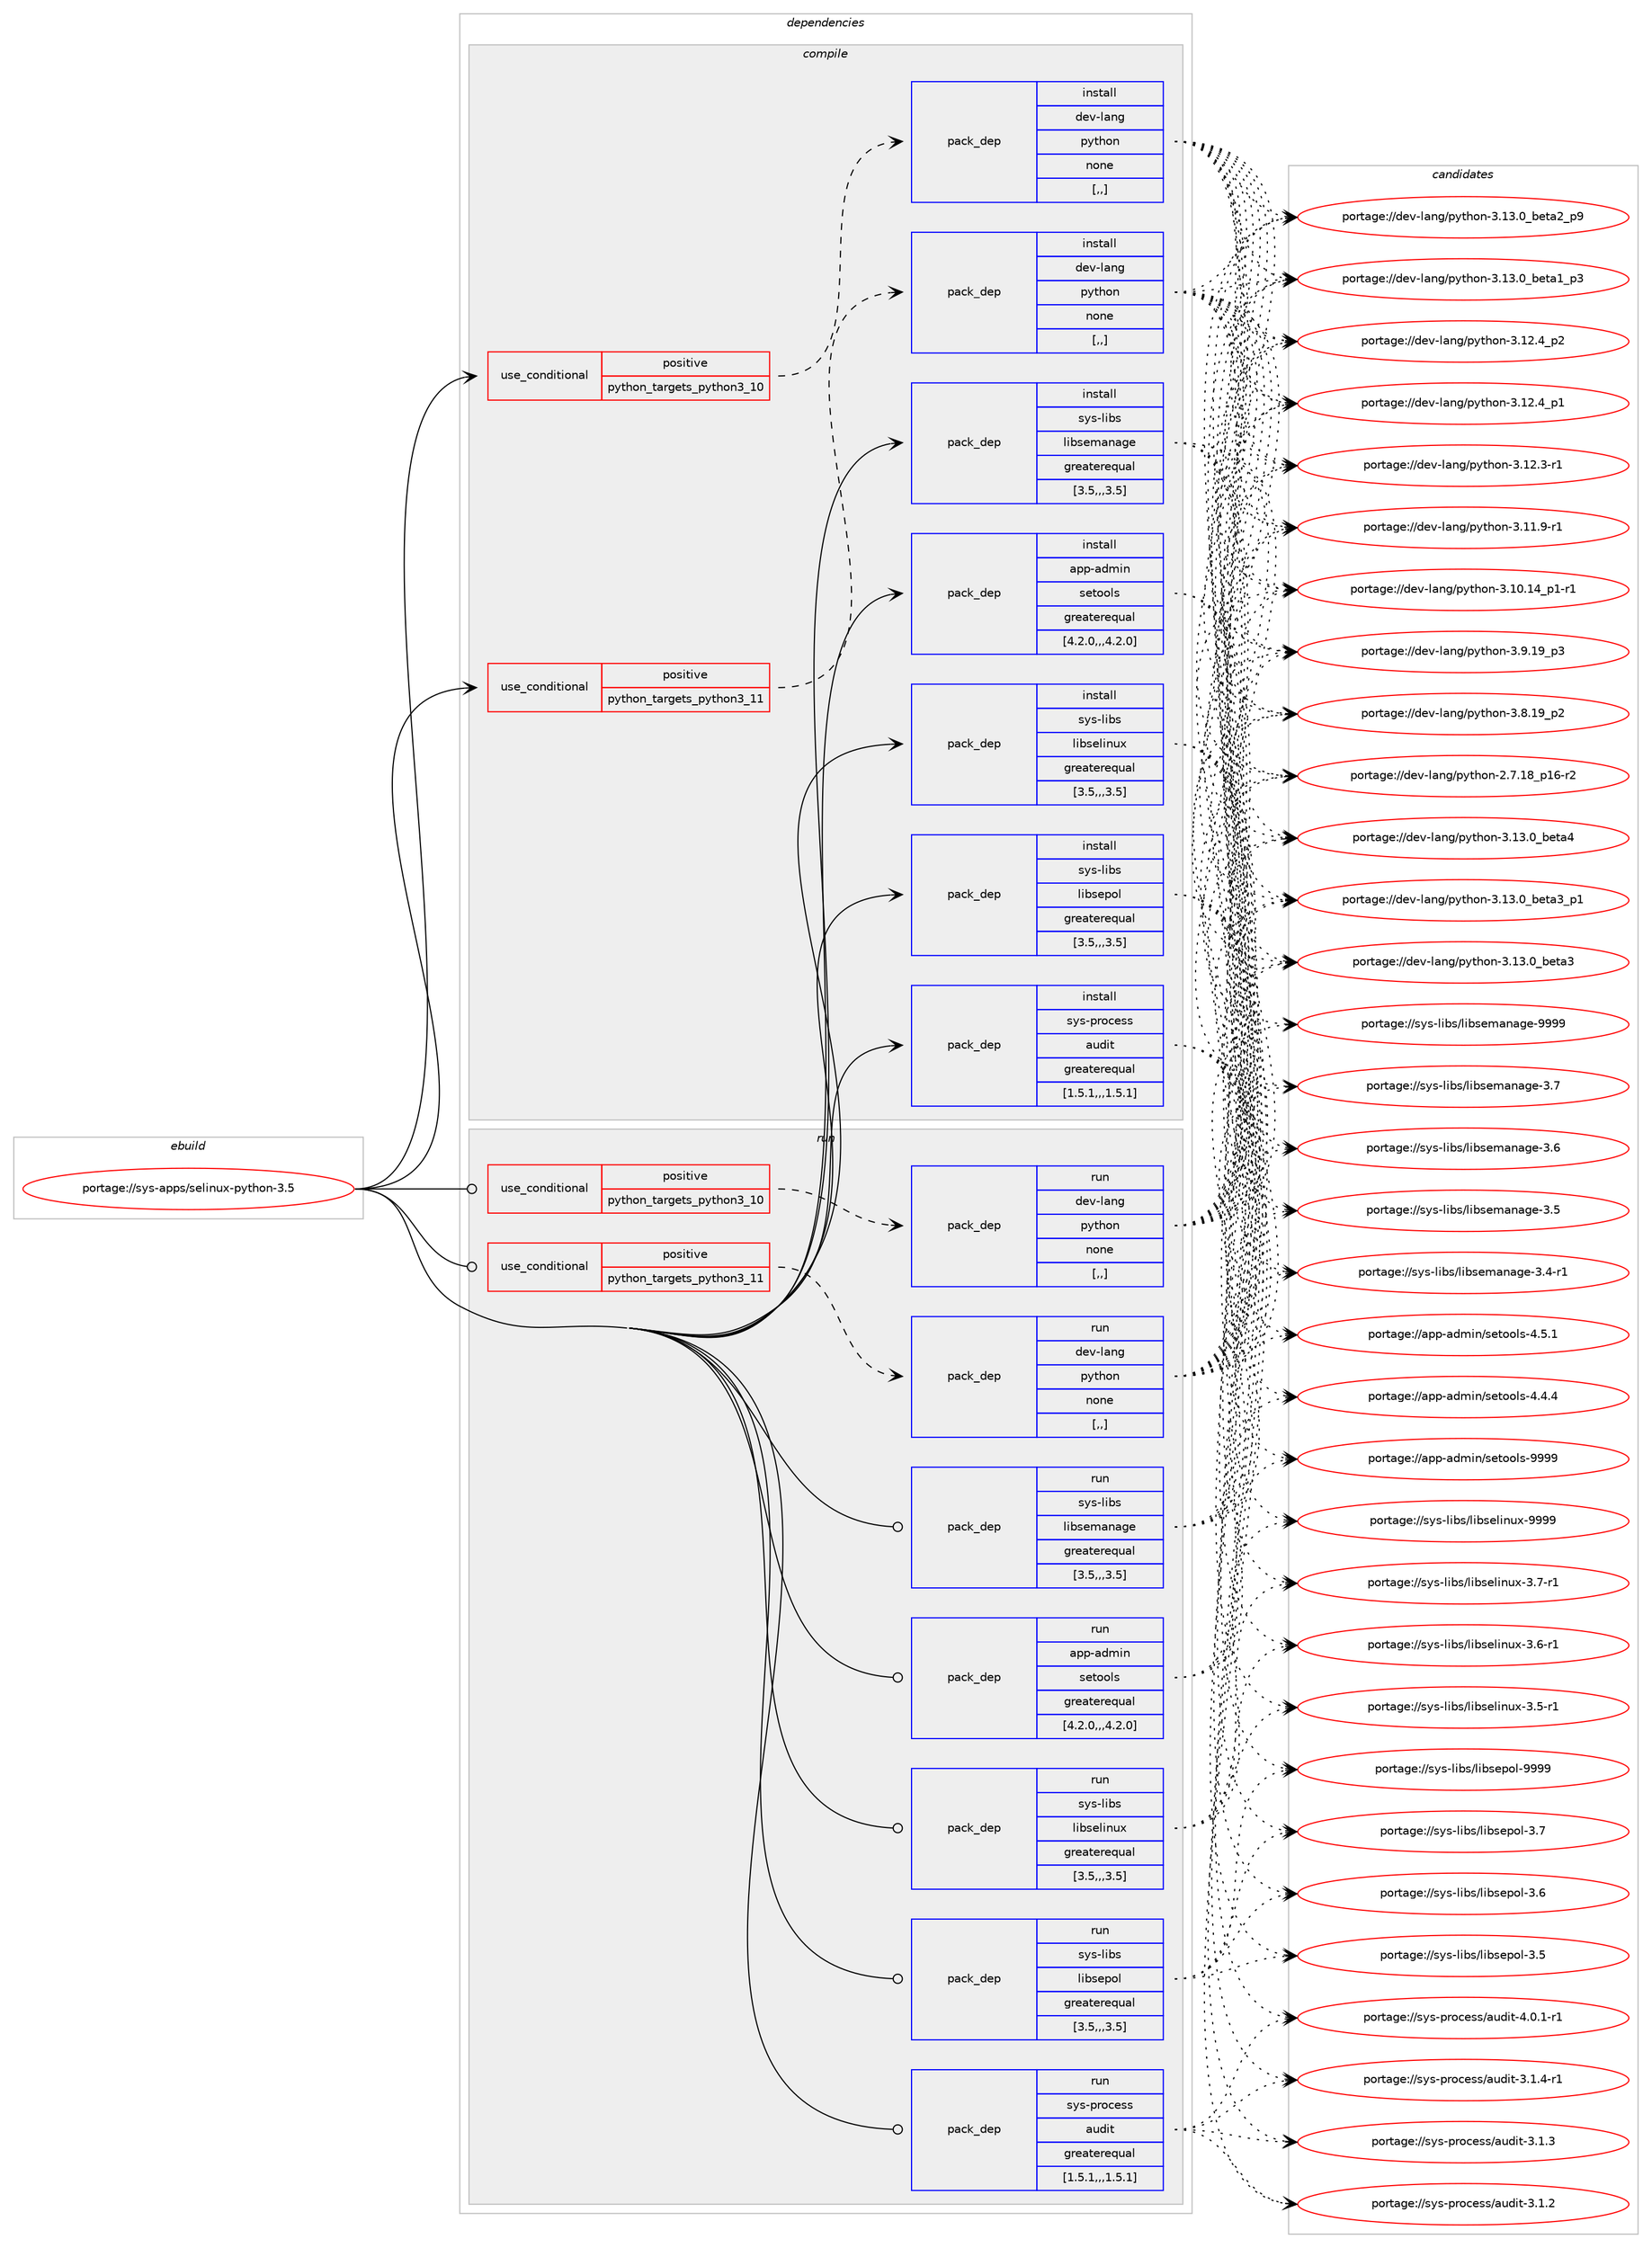 digraph prolog {

# *************
# Graph options
# *************

newrank=true;
concentrate=true;
compound=true;
graph [rankdir=LR,fontname=Helvetica,fontsize=10,ranksep=1.5];#, ranksep=2.5, nodesep=0.2];
edge  [arrowhead=vee];
node  [fontname=Helvetica,fontsize=10];

# **********
# The ebuild
# **********

subgraph cluster_leftcol {
color=gray;
label=<<i>ebuild</i>>;
id [label="portage://sys-apps/selinux-python-3.5", color=red, width=4, href="../sys-apps/selinux-python-3.5.svg"];
}

# ****************
# The dependencies
# ****************

subgraph cluster_midcol {
color=gray;
label=<<i>dependencies</i>>;
subgraph cluster_compile {
fillcolor="#eeeeee";
style=filled;
label=<<i>compile</i>>;
subgraph cond111956 {
dependency423186 [label=<<TABLE BORDER="0" CELLBORDER="1" CELLSPACING="0" CELLPADDING="4"><TR><TD ROWSPAN="3" CELLPADDING="10">use_conditional</TD></TR><TR><TD>positive</TD></TR><TR><TD>python_targets_python3_10</TD></TR></TABLE>>, shape=none, color=red];
subgraph pack308307 {
dependency423187 [label=<<TABLE BORDER="0" CELLBORDER="1" CELLSPACING="0" CELLPADDING="4" WIDTH="220"><TR><TD ROWSPAN="6" CELLPADDING="30">pack_dep</TD></TR><TR><TD WIDTH="110">install</TD></TR><TR><TD>dev-lang</TD></TR><TR><TD>python</TD></TR><TR><TD>none</TD></TR><TR><TD>[,,]</TD></TR></TABLE>>, shape=none, color=blue];
}
dependency423186:e -> dependency423187:w [weight=20,style="dashed",arrowhead="vee"];
}
id:e -> dependency423186:w [weight=20,style="solid",arrowhead="vee"];
subgraph cond111957 {
dependency423188 [label=<<TABLE BORDER="0" CELLBORDER="1" CELLSPACING="0" CELLPADDING="4"><TR><TD ROWSPAN="3" CELLPADDING="10">use_conditional</TD></TR><TR><TD>positive</TD></TR><TR><TD>python_targets_python3_11</TD></TR></TABLE>>, shape=none, color=red];
subgraph pack308308 {
dependency423189 [label=<<TABLE BORDER="0" CELLBORDER="1" CELLSPACING="0" CELLPADDING="4" WIDTH="220"><TR><TD ROWSPAN="6" CELLPADDING="30">pack_dep</TD></TR><TR><TD WIDTH="110">install</TD></TR><TR><TD>dev-lang</TD></TR><TR><TD>python</TD></TR><TR><TD>none</TD></TR><TR><TD>[,,]</TD></TR></TABLE>>, shape=none, color=blue];
}
dependency423188:e -> dependency423189:w [weight=20,style="dashed",arrowhead="vee"];
}
id:e -> dependency423188:w [weight=20,style="solid",arrowhead="vee"];
subgraph pack308309 {
dependency423190 [label=<<TABLE BORDER="0" CELLBORDER="1" CELLSPACING="0" CELLPADDING="4" WIDTH="220"><TR><TD ROWSPAN="6" CELLPADDING="30">pack_dep</TD></TR><TR><TD WIDTH="110">install</TD></TR><TR><TD>app-admin</TD></TR><TR><TD>setools</TD></TR><TR><TD>greaterequal</TD></TR><TR><TD>[4.2.0,,,4.2.0]</TD></TR></TABLE>>, shape=none, color=blue];
}
id:e -> dependency423190:w [weight=20,style="solid",arrowhead="vee"];
subgraph pack308310 {
dependency423191 [label=<<TABLE BORDER="0" CELLBORDER="1" CELLSPACING="0" CELLPADDING="4" WIDTH="220"><TR><TD ROWSPAN="6" CELLPADDING="30">pack_dep</TD></TR><TR><TD WIDTH="110">install</TD></TR><TR><TD>sys-libs</TD></TR><TR><TD>libselinux</TD></TR><TR><TD>greaterequal</TD></TR><TR><TD>[3.5,,,3.5]</TD></TR></TABLE>>, shape=none, color=blue];
}
id:e -> dependency423191:w [weight=20,style="solid",arrowhead="vee"];
subgraph pack308311 {
dependency423192 [label=<<TABLE BORDER="0" CELLBORDER="1" CELLSPACING="0" CELLPADDING="4" WIDTH="220"><TR><TD ROWSPAN="6" CELLPADDING="30">pack_dep</TD></TR><TR><TD WIDTH="110">install</TD></TR><TR><TD>sys-libs</TD></TR><TR><TD>libsemanage</TD></TR><TR><TD>greaterequal</TD></TR><TR><TD>[3.5,,,3.5]</TD></TR></TABLE>>, shape=none, color=blue];
}
id:e -> dependency423192:w [weight=20,style="solid",arrowhead="vee"];
subgraph pack308312 {
dependency423193 [label=<<TABLE BORDER="0" CELLBORDER="1" CELLSPACING="0" CELLPADDING="4" WIDTH="220"><TR><TD ROWSPAN="6" CELLPADDING="30">pack_dep</TD></TR><TR><TD WIDTH="110">install</TD></TR><TR><TD>sys-libs</TD></TR><TR><TD>libsepol</TD></TR><TR><TD>greaterequal</TD></TR><TR><TD>[3.5,,,3.5]</TD></TR></TABLE>>, shape=none, color=blue];
}
id:e -> dependency423193:w [weight=20,style="solid",arrowhead="vee"];
subgraph pack308313 {
dependency423194 [label=<<TABLE BORDER="0" CELLBORDER="1" CELLSPACING="0" CELLPADDING="4" WIDTH="220"><TR><TD ROWSPAN="6" CELLPADDING="30">pack_dep</TD></TR><TR><TD WIDTH="110">install</TD></TR><TR><TD>sys-process</TD></TR><TR><TD>audit</TD></TR><TR><TD>greaterequal</TD></TR><TR><TD>[1.5.1,,,1.5.1]</TD></TR></TABLE>>, shape=none, color=blue];
}
id:e -> dependency423194:w [weight=20,style="solid",arrowhead="vee"];
}
subgraph cluster_compileandrun {
fillcolor="#eeeeee";
style=filled;
label=<<i>compile and run</i>>;
}
subgraph cluster_run {
fillcolor="#eeeeee";
style=filled;
label=<<i>run</i>>;
subgraph cond111958 {
dependency423195 [label=<<TABLE BORDER="0" CELLBORDER="1" CELLSPACING="0" CELLPADDING="4"><TR><TD ROWSPAN="3" CELLPADDING="10">use_conditional</TD></TR><TR><TD>positive</TD></TR><TR><TD>python_targets_python3_10</TD></TR></TABLE>>, shape=none, color=red];
subgraph pack308314 {
dependency423196 [label=<<TABLE BORDER="0" CELLBORDER="1" CELLSPACING="0" CELLPADDING="4" WIDTH="220"><TR><TD ROWSPAN="6" CELLPADDING="30">pack_dep</TD></TR><TR><TD WIDTH="110">run</TD></TR><TR><TD>dev-lang</TD></TR><TR><TD>python</TD></TR><TR><TD>none</TD></TR><TR><TD>[,,]</TD></TR></TABLE>>, shape=none, color=blue];
}
dependency423195:e -> dependency423196:w [weight=20,style="dashed",arrowhead="vee"];
}
id:e -> dependency423195:w [weight=20,style="solid",arrowhead="odot"];
subgraph cond111959 {
dependency423197 [label=<<TABLE BORDER="0" CELLBORDER="1" CELLSPACING="0" CELLPADDING="4"><TR><TD ROWSPAN="3" CELLPADDING="10">use_conditional</TD></TR><TR><TD>positive</TD></TR><TR><TD>python_targets_python3_11</TD></TR></TABLE>>, shape=none, color=red];
subgraph pack308315 {
dependency423198 [label=<<TABLE BORDER="0" CELLBORDER="1" CELLSPACING="0" CELLPADDING="4" WIDTH="220"><TR><TD ROWSPAN="6" CELLPADDING="30">pack_dep</TD></TR><TR><TD WIDTH="110">run</TD></TR><TR><TD>dev-lang</TD></TR><TR><TD>python</TD></TR><TR><TD>none</TD></TR><TR><TD>[,,]</TD></TR></TABLE>>, shape=none, color=blue];
}
dependency423197:e -> dependency423198:w [weight=20,style="dashed",arrowhead="vee"];
}
id:e -> dependency423197:w [weight=20,style="solid",arrowhead="odot"];
subgraph pack308316 {
dependency423199 [label=<<TABLE BORDER="0" CELLBORDER="1" CELLSPACING="0" CELLPADDING="4" WIDTH="220"><TR><TD ROWSPAN="6" CELLPADDING="30">pack_dep</TD></TR><TR><TD WIDTH="110">run</TD></TR><TR><TD>app-admin</TD></TR><TR><TD>setools</TD></TR><TR><TD>greaterequal</TD></TR><TR><TD>[4.2.0,,,4.2.0]</TD></TR></TABLE>>, shape=none, color=blue];
}
id:e -> dependency423199:w [weight=20,style="solid",arrowhead="odot"];
subgraph pack308317 {
dependency423200 [label=<<TABLE BORDER="0" CELLBORDER="1" CELLSPACING="0" CELLPADDING="4" WIDTH="220"><TR><TD ROWSPAN="6" CELLPADDING="30">pack_dep</TD></TR><TR><TD WIDTH="110">run</TD></TR><TR><TD>sys-libs</TD></TR><TR><TD>libselinux</TD></TR><TR><TD>greaterequal</TD></TR><TR><TD>[3.5,,,3.5]</TD></TR></TABLE>>, shape=none, color=blue];
}
id:e -> dependency423200:w [weight=20,style="solid",arrowhead="odot"];
subgraph pack308318 {
dependency423201 [label=<<TABLE BORDER="0" CELLBORDER="1" CELLSPACING="0" CELLPADDING="4" WIDTH="220"><TR><TD ROWSPAN="6" CELLPADDING="30">pack_dep</TD></TR><TR><TD WIDTH="110">run</TD></TR><TR><TD>sys-libs</TD></TR><TR><TD>libsemanage</TD></TR><TR><TD>greaterequal</TD></TR><TR><TD>[3.5,,,3.5]</TD></TR></TABLE>>, shape=none, color=blue];
}
id:e -> dependency423201:w [weight=20,style="solid",arrowhead="odot"];
subgraph pack308319 {
dependency423202 [label=<<TABLE BORDER="0" CELLBORDER="1" CELLSPACING="0" CELLPADDING="4" WIDTH="220"><TR><TD ROWSPAN="6" CELLPADDING="30">pack_dep</TD></TR><TR><TD WIDTH="110">run</TD></TR><TR><TD>sys-libs</TD></TR><TR><TD>libsepol</TD></TR><TR><TD>greaterequal</TD></TR><TR><TD>[3.5,,,3.5]</TD></TR></TABLE>>, shape=none, color=blue];
}
id:e -> dependency423202:w [weight=20,style="solid",arrowhead="odot"];
subgraph pack308320 {
dependency423203 [label=<<TABLE BORDER="0" CELLBORDER="1" CELLSPACING="0" CELLPADDING="4" WIDTH="220"><TR><TD ROWSPAN="6" CELLPADDING="30">pack_dep</TD></TR><TR><TD WIDTH="110">run</TD></TR><TR><TD>sys-process</TD></TR><TR><TD>audit</TD></TR><TR><TD>greaterequal</TD></TR><TR><TD>[1.5.1,,,1.5.1]</TD></TR></TABLE>>, shape=none, color=blue];
}
id:e -> dependency423203:w [weight=20,style="solid",arrowhead="odot"];
}
}

# **************
# The candidates
# **************

subgraph cluster_choices {
rank=same;
color=gray;
label=<<i>candidates</i>>;

subgraph choice308307 {
color=black;
nodesep=1;
choice1001011184510897110103471121211161041111104551464951464895981011169752 [label="portage://dev-lang/python-3.13.0_beta4", color=red, width=4,href="../dev-lang/python-3.13.0_beta4.svg"];
choice10010111845108971101034711212111610411111045514649514648959810111697519511249 [label="portage://dev-lang/python-3.13.0_beta3_p1", color=red, width=4,href="../dev-lang/python-3.13.0_beta3_p1.svg"];
choice1001011184510897110103471121211161041111104551464951464895981011169751 [label="portage://dev-lang/python-3.13.0_beta3", color=red, width=4,href="../dev-lang/python-3.13.0_beta3.svg"];
choice10010111845108971101034711212111610411111045514649514648959810111697509511257 [label="portage://dev-lang/python-3.13.0_beta2_p9", color=red, width=4,href="../dev-lang/python-3.13.0_beta2_p9.svg"];
choice10010111845108971101034711212111610411111045514649514648959810111697499511251 [label="portage://dev-lang/python-3.13.0_beta1_p3", color=red, width=4,href="../dev-lang/python-3.13.0_beta1_p3.svg"];
choice100101118451089711010347112121116104111110455146495046529511250 [label="portage://dev-lang/python-3.12.4_p2", color=red, width=4,href="../dev-lang/python-3.12.4_p2.svg"];
choice100101118451089711010347112121116104111110455146495046529511249 [label="portage://dev-lang/python-3.12.4_p1", color=red, width=4,href="../dev-lang/python-3.12.4_p1.svg"];
choice100101118451089711010347112121116104111110455146495046514511449 [label="portage://dev-lang/python-3.12.3-r1", color=red, width=4,href="../dev-lang/python-3.12.3-r1.svg"];
choice100101118451089711010347112121116104111110455146494946574511449 [label="portage://dev-lang/python-3.11.9-r1", color=red, width=4,href="../dev-lang/python-3.11.9-r1.svg"];
choice100101118451089711010347112121116104111110455146494846495295112494511449 [label="portage://dev-lang/python-3.10.14_p1-r1", color=red, width=4,href="../dev-lang/python-3.10.14_p1-r1.svg"];
choice100101118451089711010347112121116104111110455146574649579511251 [label="portage://dev-lang/python-3.9.19_p3", color=red, width=4,href="../dev-lang/python-3.9.19_p3.svg"];
choice100101118451089711010347112121116104111110455146564649579511250 [label="portage://dev-lang/python-3.8.19_p2", color=red, width=4,href="../dev-lang/python-3.8.19_p2.svg"];
choice100101118451089711010347112121116104111110455046554649569511249544511450 [label="portage://dev-lang/python-2.7.18_p16-r2", color=red, width=4,href="../dev-lang/python-2.7.18_p16-r2.svg"];
dependency423187:e -> choice1001011184510897110103471121211161041111104551464951464895981011169752:w [style=dotted,weight="100"];
dependency423187:e -> choice10010111845108971101034711212111610411111045514649514648959810111697519511249:w [style=dotted,weight="100"];
dependency423187:e -> choice1001011184510897110103471121211161041111104551464951464895981011169751:w [style=dotted,weight="100"];
dependency423187:e -> choice10010111845108971101034711212111610411111045514649514648959810111697509511257:w [style=dotted,weight="100"];
dependency423187:e -> choice10010111845108971101034711212111610411111045514649514648959810111697499511251:w [style=dotted,weight="100"];
dependency423187:e -> choice100101118451089711010347112121116104111110455146495046529511250:w [style=dotted,weight="100"];
dependency423187:e -> choice100101118451089711010347112121116104111110455146495046529511249:w [style=dotted,weight="100"];
dependency423187:e -> choice100101118451089711010347112121116104111110455146495046514511449:w [style=dotted,weight="100"];
dependency423187:e -> choice100101118451089711010347112121116104111110455146494946574511449:w [style=dotted,weight="100"];
dependency423187:e -> choice100101118451089711010347112121116104111110455146494846495295112494511449:w [style=dotted,weight="100"];
dependency423187:e -> choice100101118451089711010347112121116104111110455146574649579511251:w [style=dotted,weight="100"];
dependency423187:e -> choice100101118451089711010347112121116104111110455146564649579511250:w [style=dotted,weight="100"];
dependency423187:e -> choice100101118451089711010347112121116104111110455046554649569511249544511450:w [style=dotted,weight="100"];
}
subgraph choice308308 {
color=black;
nodesep=1;
choice1001011184510897110103471121211161041111104551464951464895981011169752 [label="portage://dev-lang/python-3.13.0_beta4", color=red, width=4,href="../dev-lang/python-3.13.0_beta4.svg"];
choice10010111845108971101034711212111610411111045514649514648959810111697519511249 [label="portage://dev-lang/python-3.13.0_beta3_p1", color=red, width=4,href="../dev-lang/python-3.13.0_beta3_p1.svg"];
choice1001011184510897110103471121211161041111104551464951464895981011169751 [label="portage://dev-lang/python-3.13.0_beta3", color=red, width=4,href="../dev-lang/python-3.13.0_beta3.svg"];
choice10010111845108971101034711212111610411111045514649514648959810111697509511257 [label="portage://dev-lang/python-3.13.0_beta2_p9", color=red, width=4,href="../dev-lang/python-3.13.0_beta2_p9.svg"];
choice10010111845108971101034711212111610411111045514649514648959810111697499511251 [label="portage://dev-lang/python-3.13.0_beta1_p3", color=red, width=4,href="../dev-lang/python-3.13.0_beta1_p3.svg"];
choice100101118451089711010347112121116104111110455146495046529511250 [label="portage://dev-lang/python-3.12.4_p2", color=red, width=4,href="../dev-lang/python-3.12.4_p2.svg"];
choice100101118451089711010347112121116104111110455146495046529511249 [label="portage://dev-lang/python-3.12.4_p1", color=red, width=4,href="../dev-lang/python-3.12.4_p1.svg"];
choice100101118451089711010347112121116104111110455146495046514511449 [label="portage://dev-lang/python-3.12.3-r1", color=red, width=4,href="../dev-lang/python-3.12.3-r1.svg"];
choice100101118451089711010347112121116104111110455146494946574511449 [label="portage://dev-lang/python-3.11.9-r1", color=red, width=4,href="../dev-lang/python-3.11.9-r1.svg"];
choice100101118451089711010347112121116104111110455146494846495295112494511449 [label="portage://dev-lang/python-3.10.14_p1-r1", color=red, width=4,href="../dev-lang/python-3.10.14_p1-r1.svg"];
choice100101118451089711010347112121116104111110455146574649579511251 [label="portage://dev-lang/python-3.9.19_p3", color=red, width=4,href="../dev-lang/python-3.9.19_p3.svg"];
choice100101118451089711010347112121116104111110455146564649579511250 [label="portage://dev-lang/python-3.8.19_p2", color=red, width=4,href="../dev-lang/python-3.8.19_p2.svg"];
choice100101118451089711010347112121116104111110455046554649569511249544511450 [label="portage://dev-lang/python-2.7.18_p16-r2", color=red, width=4,href="../dev-lang/python-2.7.18_p16-r2.svg"];
dependency423189:e -> choice1001011184510897110103471121211161041111104551464951464895981011169752:w [style=dotted,weight="100"];
dependency423189:e -> choice10010111845108971101034711212111610411111045514649514648959810111697519511249:w [style=dotted,weight="100"];
dependency423189:e -> choice1001011184510897110103471121211161041111104551464951464895981011169751:w [style=dotted,weight="100"];
dependency423189:e -> choice10010111845108971101034711212111610411111045514649514648959810111697509511257:w [style=dotted,weight="100"];
dependency423189:e -> choice10010111845108971101034711212111610411111045514649514648959810111697499511251:w [style=dotted,weight="100"];
dependency423189:e -> choice100101118451089711010347112121116104111110455146495046529511250:w [style=dotted,weight="100"];
dependency423189:e -> choice100101118451089711010347112121116104111110455146495046529511249:w [style=dotted,weight="100"];
dependency423189:e -> choice100101118451089711010347112121116104111110455146495046514511449:w [style=dotted,weight="100"];
dependency423189:e -> choice100101118451089711010347112121116104111110455146494946574511449:w [style=dotted,weight="100"];
dependency423189:e -> choice100101118451089711010347112121116104111110455146494846495295112494511449:w [style=dotted,weight="100"];
dependency423189:e -> choice100101118451089711010347112121116104111110455146574649579511251:w [style=dotted,weight="100"];
dependency423189:e -> choice100101118451089711010347112121116104111110455146564649579511250:w [style=dotted,weight="100"];
dependency423189:e -> choice100101118451089711010347112121116104111110455046554649569511249544511450:w [style=dotted,weight="100"];
}
subgraph choice308309 {
color=black;
nodesep=1;
choice971121124597100109105110471151011161111111081154557575757 [label="portage://app-admin/setools-9999", color=red, width=4,href="../app-admin/setools-9999.svg"];
choice97112112459710010910511047115101116111111108115455246534649 [label="portage://app-admin/setools-4.5.1", color=red, width=4,href="../app-admin/setools-4.5.1.svg"];
choice97112112459710010910511047115101116111111108115455246524652 [label="portage://app-admin/setools-4.4.4", color=red, width=4,href="../app-admin/setools-4.4.4.svg"];
dependency423190:e -> choice971121124597100109105110471151011161111111081154557575757:w [style=dotted,weight="100"];
dependency423190:e -> choice97112112459710010910511047115101116111111108115455246534649:w [style=dotted,weight="100"];
dependency423190:e -> choice97112112459710010910511047115101116111111108115455246524652:w [style=dotted,weight="100"];
}
subgraph choice308310 {
color=black;
nodesep=1;
choice115121115451081059811547108105981151011081051101171204557575757 [label="portage://sys-libs/libselinux-9999", color=red, width=4,href="../sys-libs/libselinux-9999.svg"];
choice11512111545108105981154710810598115101108105110117120455146554511449 [label="portage://sys-libs/libselinux-3.7-r1", color=red, width=4,href="../sys-libs/libselinux-3.7-r1.svg"];
choice11512111545108105981154710810598115101108105110117120455146544511449 [label="portage://sys-libs/libselinux-3.6-r1", color=red, width=4,href="../sys-libs/libselinux-3.6-r1.svg"];
choice11512111545108105981154710810598115101108105110117120455146534511449 [label="portage://sys-libs/libselinux-3.5-r1", color=red, width=4,href="../sys-libs/libselinux-3.5-r1.svg"];
dependency423191:e -> choice115121115451081059811547108105981151011081051101171204557575757:w [style=dotted,weight="100"];
dependency423191:e -> choice11512111545108105981154710810598115101108105110117120455146554511449:w [style=dotted,weight="100"];
dependency423191:e -> choice11512111545108105981154710810598115101108105110117120455146544511449:w [style=dotted,weight="100"];
dependency423191:e -> choice11512111545108105981154710810598115101108105110117120455146534511449:w [style=dotted,weight="100"];
}
subgraph choice308311 {
color=black;
nodesep=1;
choice1151211154510810598115471081059811510110997110971031014557575757 [label="portage://sys-libs/libsemanage-9999", color=red, width=4,href="../sys-libs/libsemanage-9999.svg"];
choice11512111545108105981154710810598115101109971109710310145514655 [label="portage://sys-libs/libsemanage-3.7", color=red, width=4,href="../sys-libs/libsemanage-3.7.svg"];
choice11512111545108105981154710810598115101109971109710310145514654 [label="portage://sys-libs/libsemanage-3.6", color=red, width=4,href="../sys-libs/libsemanage-3.6.svg"];
choice11512111545108105981154710810598115101109971109710310145514653 [label="portage://sys-libs/libsemanage-3.5", color=red, width=4,href="../sys-libs/libsemanage-3.5.svg"];
choice115121115451081059811547108105981151011099711097103101455146524511449 [label="portage://sys-libs/libsemanage-3.4-r1", color=red, width=4,href="../sys-libs/libsemanage-3.4-r1.svg"];
dependency423192:e -> choice1151211154510810598115471081059811510110997110971031014557575757:w [style=dotted,weight="100"];
dependency423192:e -> choice11512111545108105981154710810598115101109971109710310145514655:w [style=dotted,weight="100"];
dependency423192:e -> choice11512111545108105981154710810598115101109971109710310145514654:w [style=dotted,weight="100"];
dependency423192:e -> choice11512111545108105981154710810598115101109971109710310145514653:w [style=dotted,weight="100"];
dependency423192:e -> choice115121115451081059811547108105981151011099711097103101455146524511449:w [style=dotted,weight="100"];
}
subgraph choice308312 {
color=black;
nodesep=1;
choice115121115451081059811547108105981151011121111084557575757 [label="portage://sys-libs/libsepol-9999", color=red, width=4,href="../sys-libs/libsepol-9999.svg"];
choice1151211154510810598115471081059811510111211110845514655 [label="portage://sys-libs/libsepol-3.7", color=red, width=4,href="../sys-libs/libsepol-3.7.svg"];
choice1151211154510810598115471081059811510111211110845514654 [label="portage://sys-libs/libsepol-3.6", color=red, width=4,href="../sys-libs/libsepol-3.6.svg"];
choice1151211154510810598115471081059811510111211110845514653 [label="portage://sys-libs/libsepol-3.5", color=red, width=4,href="../sys-libs/libsepol-3.5.svg"];
dependency423193:e -> choice115121115451081059811547108105981151011121111084557575757:w [style=dotted,weight="100"];
dependency423193:e -> choice1151211154510810598115471081059811510111211110845514655:w [style=dotted,weight="100"];
dependency423193:e -> choice1151211154510810598115471081059811510111211110845514654:w [style=dotted,weight="100"];
dependency423193:e -> choice1151211154510810598115471081059811510111211110845514653:w [style=dotted,weight="100"];
}
subgraph choice308313 {
color=black;
nodesep=1;
choice115121115451121141119910111511547971171001051164552464846494511449 [label="portage://sys-process/audit-4.0.1-r1", color=red, width=4,href="../sys-process/audit-4.0.1-r1.svg"];
choice115121115451121141119910111511547971171001051164551464946524511449 [label="portage://sys-process/audit-3.1.4-r1", color=red, width=4,href="../sys-process/audit-3.1.4-r1.svg"];
choice11512111545112114111991011151154797117100105116455146494651 [label="portage://sys-process/audit-3.1.3", color=red, width=4,href="../sys-process/audit-3.1.3.svg"];
choice11512111545112114111991011151154797117100105116455146494650 [label="portage://sys-process/audit-3.1.2", color=red, width=4,href="../sys-process/audit-3.1.2.svg"];
dependency423194:e -> choice115121115451121141119910111511547971171001051164552464846494511449:w [style=dotted,weight="100"];
dependency423194:e -> choice115121115451121141119910111511547971171001051164551464946524511449:w [style=dotted,weight="100"];
dependency423194:e -> choice11512111545112114111991011151154797117100105116455146494651:w [style=dotted,weight="100"];
dependency423194:e -> choice11512111545112114111991011151154797117100105116455146494650:w [style=dotted,weight="100"];
}
subgraph choice308314 {
color=black;
nodesep=1;
choice1001011184510897110103471121211161041111104551464951464895981011169752 [label="portage://dev-lang/python-3.13.0_beta4", color=red, width=4,href="../dev-lang/python-3.13.0_beta4.svg"];
choice10010111845108971101034711212111610411111045514649514648959810111697519511249 [label="portage://dev-lang/python-3.13.0_beta3_p1", color=red, width=4,href="../dev-lang/python-3.13.0_beta3_p1.svg"];
choice1001011184510897110103471121211161041111104551464951464895981011169751 [label="portage://dev-lang/python-3.13.0_beta3", color=red, width=4,href="../dev-lang/python-3.13.0_beta3.svg"];
choice10010111845108971101034711212111610411111045514649514648959810111697509511257 [label="portage://dev-lang/python-3.13.0_beta2_p9", color=red, width=4,href="../dev-lang/python-3.13.0_beta2_p9.svg"];
choice10010111845108971101034711212111610411111045514649514648959810111697499511251 [label="portage://dev-lang/python-3.13.0_beta1_p3", color=red, width=4,href="../dev-lang/python-3.13.0_beta1_p3.svg"];
choice100101118451089711010347112121116104111110455146495046529511250 [label="portage://dev-lang/python-3.12.4_p2", color=red, width=4,href="../dev-lang/python-3.12.4_p2.svg"];
choice100101118451089711010347112121116104111110455146495046529511249 [label="portage://dev-lang/python-3.12.4_p1", color=red, width=4,href="../dev-lang/python-3.12.4_p1.svg"];
choice100101118451089711010347112121116104111110455146495046514511449 [label="portage://dev-lang/python-3.12.3-r1", color=red, width=4,href="../dev-lang/python-3.12.3-r1.svg"];
choice100101118451089711010347112121116104111110455146494946574511449 [label="portage://dev-lang/python-3.11.9-r1", color=red, width=4,href="../dev-lang/python-3.11.9-r1.svg"];
choice100101118451089711010347112121116104111110455146494846495295112494511449 [label="portage://dev-lang/python-3.10.14_p1-r1", color=red, width=4,href="../dev-lang/python-3.10.14_p1-r1.svg"];
choice100101118451089711010347112121116104111110455146574649579511251 [label="portage://dev-lang/python-3.9.19_p3", color=red, width=4,href="../dev-lang/python-3.9.19_p3.svg"];
choice100101118451089711010347112121116104111110455146564649579511250 [label="portage://dev-lang/python-3.8.19_p2", color=red, width=4,href="../dev-lang/python-3.8.19_p2.svg"];
choice100101118451089711010347112121116104111110455046554649569511249544511450 [label="portage://dev-lang/python-2.7.18_p16-r2", color=red, width=4,href="../dev-lang/python-2.7.18_p16-r2.svg"];
dependency423196:e -> choice1001011184510897110103471121211161041111104551464951464895981011169752:w [style=dotted,weight="100"];
dependency423196:e -> choice10010111845108971101034711212111610411111045514649514648959810111697519511249:w [style=dotted,weight="100"];
dependency423196:e -> choice1001011184510897110103471121211161041111104551464951464895981011169751:w [style=dotted,weight="100"];
dependency423196:e -> choice10010111845108971101034711212111610411111045514649514648959810111697509511257:w [style=dotted,weight="100"];
dependency423196:e -> choice10010111845108971101034711212111610411111045514649514648959810111697499511251:w [style=dotted,weight="100"];
dependency423196:e -> choice100101118451089711010347112121116104111110455146495046529511250:w [style=dotted,weight="100"];
dependency423196:e -> choice100101118451089711010347112121116104111110455146495046529511249:w [style=dotted,weight="100"];
dependency423196:e -> choice100101118451089711010347112121116104111110455146495046514511449:w [style=dotted,weight="100"];
dependency423196:e -> choice100101118451089711010347112121116104111110455146494946574511449:w [style=dotted,weight="100"];
dependency423196:e -> choice100101118451089711010347112121116104111110455146494846495295112494511449:w [style=dotted,weight="100"];
dependency423196:e -> choice100101118451089711010347112121116104111110455146574649579511251:w [style=dotted,weight="100"];
dependency423196:e -> choice100101118451089711010347112121116104111110455146564649579511250:w [style=dotted,weight="100"];
dependency423196:e -> choice100101118451089711010347112121116104111110455046554649569511249544511450:w [style=dotted,weight="100"];
}
subgraph choice308315 {
color=black;
nodesep=1;
choice1001011184510897110103471121211161041111104551464951464895981011169752 [label="portage://dev-lang/python-3.13.0_beta4", color=red, width=4,href="../dev-lang/python-3.13.0_beta4.svg"];
choice10010111845108971101034711212111610411111045514649514648959810111697519511249 [label="portage://dev-lang/python-3.13.0_beta3_p1", color=red, width=4,href="../dev-lang/python-3.13.0_beta3_p1.svg"];
choice1001011184510897110103471121211161041111104551464951464895981011169751 [label="portage://dev-lang/python-3.13.0_beta3", color=red, width=4,href="../dev-lang/python-3.13.0_beta3.svg"];
choice10010111845108971101034711212111610411111045514649514648959810111697509511257 [label="portage://dev-lang/python-3.13.0_beta2_p9", color=red, width=4,href="../dev-lang/python-3.13.0_beta2_p9.svg"];
choice10010111845108971101034711212111610411111045514649514648959810111697499511251 [label="portage://dev-lang/python-3.13.0_beta1_p3", color=red, width=4,href="../dev-lang/python-3.13.0_beta1_p3.svg"];
choice100101118451089711010347112121116104111110455146495046529511250 [label="portage://dev-lang/python-3.12.4_p2", color=red, width=4,href="../dev-lang/python-3.12.4_p2.svg"];
choice100101118451089711010347112121116104111110455146495046529511249 [label="portage://dev-lang/python-3.12.4_p1", color=red, width=4,href="../dev-lang/python-3.12.4_p1.svg"];
choice100101118451089711010347112121116104111110455146495046514511449 [label="portage://dev-lang/python-3.12.3-r1", color=red, width=4,href="../dev-lang/python-3.12.3-r1.svg"];
choice100101118451089711010347112121116104111110455146494946574511449 [label="portage://dev-lang/python-3.11.9-r1", color=red, width=4,href="../dev-lang/python-3.11.9-r1.svg"];
choice100101118451089711010347112121116104111110455146494846495295112494511449 [label="portage://dev-lang/python-3.10.14_p1-r1", color=red, width=4,href="../dev-lang/python-3.10.14_p1-r1.svg"];
choice100101118451089711010347112121116104111110455146574649579511251 [label="portage://dev-lang/python-3.9.19_p3", color=red, width=4,href="../dev-lang/python-3.9.19_p3.svg"];
choice100101118451089711010347112121116104111110455146564649579511250 [label="portage://dev-lang/python-3.8.19_p2", color=red, width=4,href="../dev-lang/python-3.8.19_p2.svg"];
choice100101118451089711010347112121116104111110455046554649569511249544511450 [label="portage://dev-lang/python-2.7.18_p16-r2", color=red, width=4,href="../dev-lang/python-2.7.18_p16-r2.svg"];
dependency423198:e -> choice1001011184510897110103471121211161041111104551464951464895981011169752:w [style=dotted,weight="100"];
dependency423198:e -> choice10010111845108971101034711212111610411111045514649514648959810111697519511249:w [style=dotted,weight="100"];
dependency423198:e -> choice1001011184510897110103471121211161041111104551464951464895981011169751:w [style=dotted,weight="100"];
dependency423198:e -> choice10010111845108971101034711212111610411111045514649514648959810111697509511257:w [style=dotted,weight="100"];
dependency423198:e -> choice10010111845108971101034711212111610411111045514649514648959810111697499511251:w [style=dotted,weight="100"];
dependency423198:e -> choice100101118451089711010347112121116104111110455146495046529511250:w [style=dotted,weight="100"];
dependency423198:e -> choice100101118451089711010347112121116104111110455146495046529511249:w [style=dotted,weight="100"];
dependency423198:e -> choice100101118451089711010347112121116104111110455146495046514511449:w [style=dotted,weight="100"];
dependency423198:e -> choice100101118451089711010347112121116104111110455146494946574511449:w [style=dotted,weight="100"];
dependency423198:e -> choice100101118451089711010347112121116104111110455146494846495295112494511449:w [style=dotted,weight="100"];
dependency423198:e -> choice100101118451089711010347112121116104111110455146574649579511251:w [style=dotted,weight="100"];
dependency423198:e -> choice100101118451089711010347112121116104111110455146564649579511250:w [style=dotted,weight="100"];
dependency423198:e -> choice100101118451089711010347112121116104111110455046554649569511249544511450:w [style=dotted,weight="100"];
}
subgraph choice308316 {
color=black;
nodesep=1;
choice971121124597100109105110471151011161111111081154557575757 [label="portage://app-admin/setools-9999", color=red, width=4,href="../app-admin/setools-9999.svg"];
choice97112112459710010910511047115101116111111108115455246534649 [label="portage://app-admin/setools-4.5.1", color=red, width=4,href="../app-admin/setools-4.5.1.svg"];
choice97112112459710010910511047115101116111111108115455246524652 [label="portage://app-admin/setools-4.4.4", color=red, width=4,href="../app-admin/setools-4.4.4.svg"];
dependency423199:e -> choice971121124597100109105110471151011161111111081154557575757:w [style=dotted,weight="100"];
dependency423199:e -> choice97112112459710010910511047115101116111111108115455246534649:w [style=dotted,weight="100"];
dependency423199:e -> choice97112112459710010910511047115101116111111108115455246524652:w [style=dotted,weight="100"];
}
subgraph choice308317 {
color=black;
nodesep=1;
choice115121115451081059811547108105981151011081051101171204557575757 [label="portage://sys-libs/libselinux-9999", color=red, width=4,href="../sys-libs/libselinux-9999.svg"];
choice11512111545108105981154710810598115101108105110117120455146554511449 [label="portage://sys-libs/libselinux-3.7-r1", color=red, width=4,href="../sys-libs/libselinux-3.7-r1.svg"];
choice11512111545108105981154710810598115101108105110117120455146544511449 [label="portage://sys-libs/libselinux-3.6-r1", color=red, width=4,href="../sys-libs/libselinux-3.6-r1.svg"];
choice11512111545108105981154710810598115101108105110117120455146534511449 [label="portage://sys-libs/libselinux-3.5-r1", color=red, width=4,href="../sys-libs/libselinux-3.5-r1.svg"];
dependency423200:e -> choice115121115451081059811547108105981151011081051101171204557575757:w [style=dotted,weight="100"];
dependency423200:e -> choice11512111545108105981154710810598115101108105110117120455146554511449:w [style=dotted,weight="100"];
dependency423200:e -> choice11512111545108105981154710810598115101108105110117120455146544511449:w [style=dotted,weight="100"];
dependency423200:e -> choice11512111545108105981154710810598115101108105110117120455146534511449:w [style=dotted,weight="100"];
}
subgraph choice308318 {
color=black;
nodesep=1;
choice1151211154510810598115471081059811510110997110971031014557575757 [label="portage://sys-libs/libsemanage-9999", color=red, width=4,href="../sys-libs/libsemanage-9999.svg"];
choice11512111545108105981154710810598115101109971109710310145514655 [label="portage://sys-libs/libsemanage-3.7", color=red, width=4,href="../sys-libs/libsemanage-3.7.svg"];
choice11512111545108105981154710810598115101109971109710310145514654 [label="portage://sys-libs/libsemanage-3.6", color=red, width=4,href="../sys-libs/libsemanage-3.6.svg"];
choice11512111545108105981154710810598115101109971109710310145514653 [label="portage://sys-libs/libsemanage-3.5", color=red, width=4,href="../sys-libs/libsemanage-3.5.svg"];
choice115121115451081059811547108105981151011099711097103101455146524511449 [label="portage://sys-libs/libsemanage-3.4-r1", color=red, width=4,href="../sys-libs/libsemanage-3.4-r1.svg"];
dependency423201:e -> choice1151211154510810598115471081059811510110997110971031014557575757:w [style=dotted,weight="100"];
dependency423201:e -> choice11512111545108105981154710810598115101109971109710310145514655:w [style=dotted,weight="100"];
dependency423201:e -> choice11512111545108105981154710810598115101109971109710310145514654:w [style=dotted,weight="100"];
dependency423201:e -> choice11512111545108105981154710810598115101109971109710310145514653:w [style=dotted,weight="100"];
dependency423201:e -> choice115121115451081059811547108105981151011099711097103101455146524511449:w [style=dotted,weight="100"];
}
subgraph choice308319 {
color=black;
nodesep=1;
choice115121115451081059811547108105981151011121111084557575757 [label="portage://sys-libs/libsepol-9999", color=red, width=4,href="../sys-libs/libsepol-9999.svg"];
choice1151211154510810598115471081059811510111211110845514655 [label="portage://sys-libs/libsepol-3.7", color=red, width=4,href="../sys-libs/libsepol-3.7.svg"];
choice1151211154510810598115471081059811510111211110845514654 [label="portage://sys-libs/libsepol-3.6", color=red, width=4,href="../sys-libs/libsepol-3.6.svg"];
choice1151211154510810598115471081059811510111211110845514653 [label="portage://sys-libs/libsepol-3.5", color=red, width=4,href="../sys-libs/libsepol-3.5.svg"];
dependency423202:e -> choice115121115451081059811547108105981151011121111084557575757:w [style=dotted,weight="100"];
dependency423202:e -> choice1151211154510810598115471081059811510111211110845514655:w [style=dotted,weight="100"];
dependency423202:e -> choice1151211154510810598115471081059811510111211110845514654:w [style=dotted,weight="100"];
dependency423202:e -> choice1151211154510810598115471081059811510111211110845514653:w [style=dotted,weight="100"];
}
subgraph choice308320 {
color=black;
nodesep=1;
choice115121115451121141119910111511547971171001051164552464846494511449 [label="portage://sys-process/audit-4.0.1-r1", color=red, width=4,href="../sys-process/audit-4.0.1-r1.svg"];
choice115121115451121141119910111511547971171001051164551464946524511449 [label="portage://sys-process/audit-3.1.4-r1", color=red, width=4,href="../sys-process/audit-3.1.4-r1.svg"];
choice11512111545112114111991011151154797117100105116455146494651 [label="portage://sys-process/audit-3.1.3", color=red, width=4,href="../sys-process/audit-3.1.3.svg"];
choice11512111545112114111991011151154797117100105116455146494650 [label="portage://sys-process/audit-3.1.2", color=red, width=4,href="../sys-process/audit-3.1.2.svg"];
dependency423203:e -> choice115121115451121141119910111511547971171001051164552464846494511449:w [style=dotted,weight="100"];
dependency423203:e -> choice115121115451121141119910111511547971171001051164551464946524511449:w [style=dotted,weight="100"];
dependency423203:e -> choice11512111545112114111991011151154797117100105116455146494651:w [style=dotted,weight="100"];
dependency423203:e -> choice11512111545112114111991011151154797117100105116455146494650:w [style=dotted,weight="100"];
}
}

}
